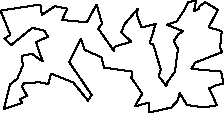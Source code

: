 unitsize(0.001cm);
draw((3140,1401)--(3220,1454));
draw((3220,1454)--(2937,1568));
draw((2937,1568)--(3114,1629));
draw((3114,1629)--(3245,1828));
draw((3245,1828)--(3317,1966));
draw((3317,1966)--(3453,1998));
draw((3453,1998)--(3417,1808));
draw((3417,1808)--(3507,1851));
draw((3507,1851)--(3515,1892));
draw((3515,1892)--(3611,1968));
draw((3611,1968)--(3782,1865));
draw((3782,1865)--(3834,1827));
draw((3834,1827)--(3675,1522));
draw((3675,1522)--(3858,1472));
draw((3858,1472)--(3904,1444));
draw((3904,1444)--(3876,1165));
draw((3876,1165)--(3918,1088));
draw((3918,1088)--(3438,901));
draw((3438,901)--(3370,791));
draw((3370,791)--(3896,742));
draw((3896,742)--(3938,516));
draw((3938,516)--(3829,513));
draw((3829,513)--(3684,445));
draw((3684,445)--(3821,147));
draw((3821,147)--(3595,111));
draw((3595,111)--(3292,152));
draw((3292,152)--(3162,367));
draw((3162,367)--(3123,217));
draw((3123,217)--(3060,155));
draw((3060,155)--(3017,108));
draw((3017,108)--(2630,20));
draw((2630,20)--(2614,195));
draw((2614,195)--(2372,127));
draw((2372,127)--(2503,352));
draw((2503,352)--(2310,635));
draw((2310,635)--(2330,741));
draw((2330,741)--(1829,812));
draw((1829,812)--(1782,995));
draw((1782,995)--(1490,1123));
draw((1490,1123)--(1423,1322));
draw((1423,1322)--(1213,910));
draw((1213,910)--(1612,328));
draw((1612,328)--(1538,224));
draw((1538,224)--(1517,266));
draw((1517,266)--(1286,550));
draw((1286,550)--(896,705));
draw((896,705)--(844,520));
draw((844,520)--(694,552));
draw((694,552)--(422,542));
draw((422,542)--(380,478));
draw((380,478)--(468,319));
draw((468,319)--(347,252));
draw((347,252)--(387,190));
draw((387,190)--(61,81));
draw((61,81)--(171,514));
draw((171,514)--(298,615));
draw((298,615)--(399,850));
draw((399,850)--(376,1018));
draw((376,1018)--(556,1056));
draw((556,1056)--(749,920));
draw((749,920)--(627,1261));
draw((627,1261)--(839,1355));
draw((839,1355)--(782,1462));
draw((782,1462)--(563,1513));
draw((563,1513)--(193,1210));
draw((193,1210)--(71,1323));
draw((71,1323)--(177,1390));
draw((177,1390)--(3,1817));
draw((3,1817)--(706,1925));
draw((706,1925)--(731,1741));
draw((731,1741)--(962,1895));
draw((962,1895)--(1182,1853));
draw((1182,1853)--(1090,1652));
draw((1090,1652)--(1526,1612));
draw((1526,1612)--(1697,1924));
draw((1697,1924)--(1794,1589));
draw((1794,1589)--(1729,1498));
draw((1729,1498)--(2000,1110));
draw((2000,1110)--(2009,1163));
draw((2009,1163)--(2030,1186));
draw((2030,1186)--(2312,1270));
draw((2312,1270)--(2132,1432));
draw((2132,1432)--(2191,1579));
draw((2191,1579)--(2426,1851));
draw((2426,1851)--(2408,1747));
draw((2408,1747)--(2489,1520));
draw((2489,1520)--(2741,1583));
draw((2741,1583)--(2642,1269));
draw((2642,1269)--(2639,1239));
draw((2639,1239)--(2698,1221));
draw((2698,1221)--(2830,775));
draw((2830,775)--(2801,695));
draw((2801,695)--(2800,653));
draw((2800,653)--(2929,485));
draw((2929,485)--(2938,543));
draw((2938,543)--(3084,748));
draw((3084,748)--(3084,774));
draw((3084,774)--(3133,1143));
draw((3133,1143)--(3058,1276));
draw((3058,1276)--(3140,1401));
